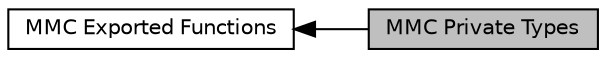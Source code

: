 digraph "MMC Private Types"
{
  edge [fontname="Helvetica",fontsize="10",labelfontname="Helvetica",labelfontsize="10"];
  node [fontname="Helvetica",fontsize="10",shape=record];
  rankdir=LR;
  Node0 [label="MMC Private Types",height=0.2,width=0.4,color="black", fillcolor="grey75", style="filled", fontcolor="black"];
  Node1 [label="MMC Exported Functions",height=0.2,width=0.4,color="black", fillcolor="white", style="filled",URL="$group___m_m_c___exported___functions.html"];
  Node1->Node0 [shape=plaintext, dir="back", style="solid"];
}
